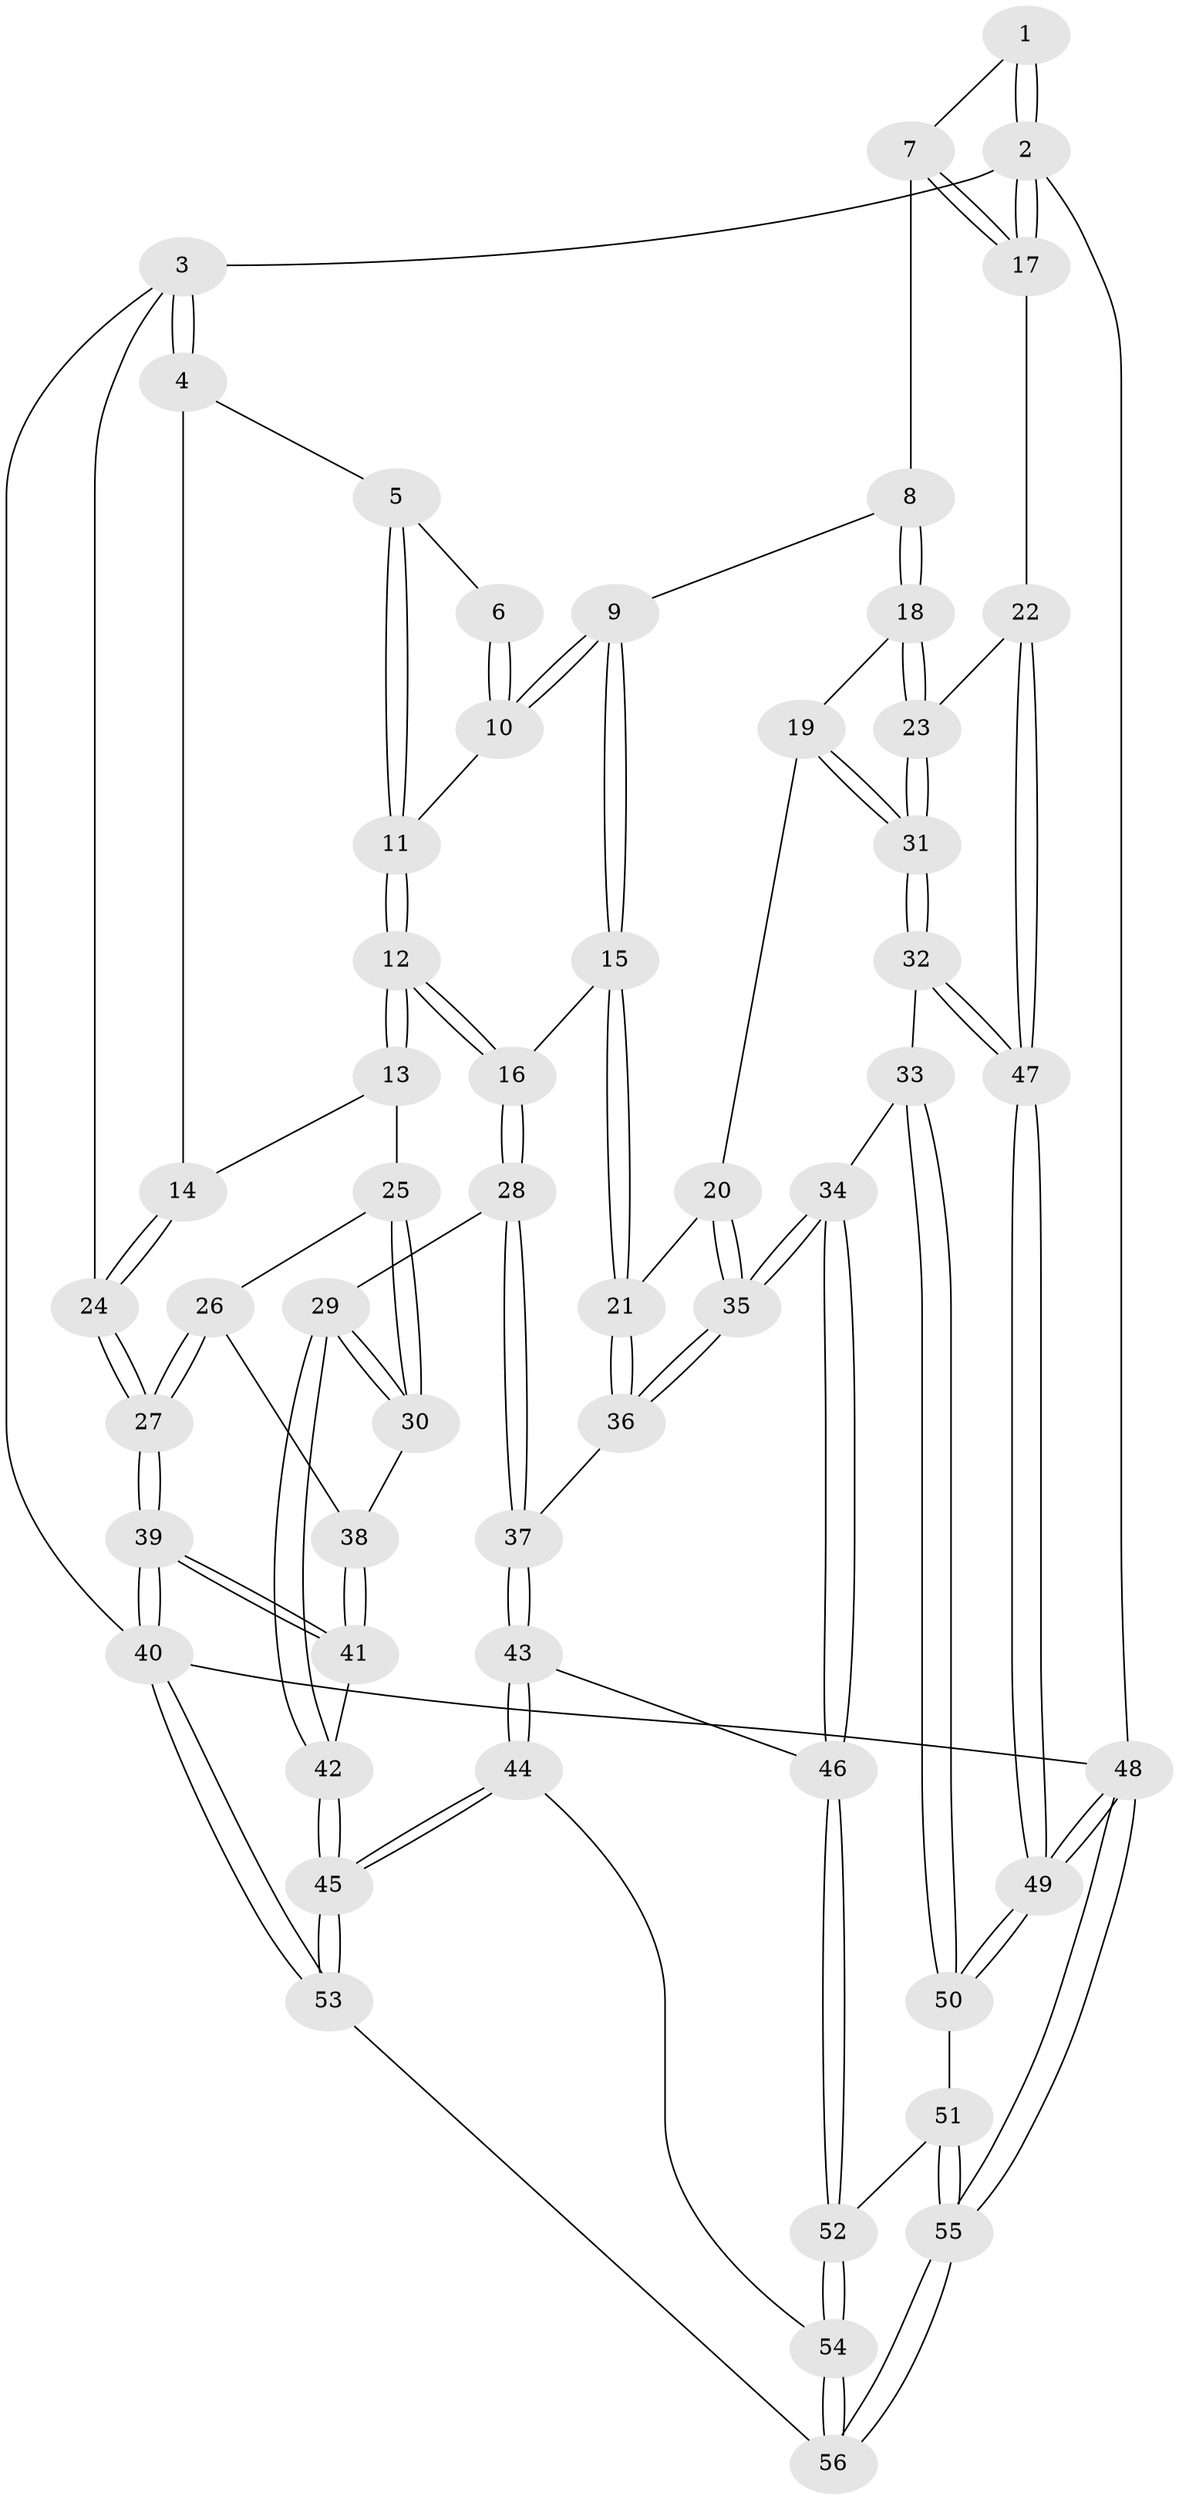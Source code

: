 // Generated by graph-tools (version 1.1) at 2025/03/03/09/25 03:03:21]
// undirected, 56 vertices, 137 edges
graph export_dot {
graph [start="1"]
  node [color=gray90,style=filled];
  1 [pos="+0.7923922384940909+0"];
  2 [pos="+1+0"];
  3 [pos="+0+0"];
  4 [pos="+0.009722880915590088+0"];
  5 [pos="+0.17079145906641574+0"];
  6 [pos="+0.668324077201411+0"];
  7 [pos="+0.8315303297265091+0.14044894588246648"];
  8 [pos="+0.8239915504357621+0.14935188640997307"];
  9 [pos="+0.6227396489145124+0.1768864584206332"];
  10 [pos="+0.6202807779417523+0.17412763612724966"];
  11 [pos="+0.2519785980547587+0"];
  12 [pos="+0.3100280765026457+0.2918514164044753"];
  13 [pos="+0.08344648694523803+0.3456963801345272"];
  14 [pos="+0.08036450142499693+0.3404912372304203"];
  15 [pos="+0.5939362327026353+0.2722489773583381"];
  16 [pos="+0.3176521156410819+0.30751892182814433"];
  17 [pos="+1+0.155741395636443"];
  18 [pos="+0.8348108895538583+0.2918948871490624"];
  19 [pos="+0.7353702140284119+0.3850037395945421"];
  20 [pos="+0.7259273091427894+0.38614665769859197"];
  21 [pos="+0.6244426045503457+0.3811071990920281"];
  22 [pos="+1+0.3699416990966525"];
  23 [pos="+0.9605670177093962+0.40414711539845527"];
  24 [pos="+0+0.24265320381747701"];
  25 [pos="+0.0800652899472496+0.35978379922896775"];
  26 [pos="+0.015574560832464222+0.44133014658540676"];
  27 [pos="+0+0.4794283267776592"];
  28 [pos="+0.3189942904344348+0.32200513205375253"];
  29 [pos="+0.2540868162623772+0.45843536930592776"];
  30 [pos="+0.18557498308855058+0.46289944735371996"];
  31 [pos="+0.8557383115495604+0.5382943855865611"];
  32 [pos="+0.8415946408428723+0.6053746115898216"];
  33 [pos="+0.837320114342229+0.6083380679039633"];
  34 [pos="+0.7631260850610964+0.6219492826526979"];
  35 [pos="+0.7186984637994479+0.5758473550634463"];
  36 [pos="+0.5704578494482396+0.4670196838050393"];
  37 [pos="+0.5226697596487668+0.49164996469490274"];
  38 [pos="+0.10573122109683118+0.49747057427405056"];
  39 [pos="+0+0.7750765550815253"];
  40 [pos="+0+1"];
  41 [pos="+0.09413961441361017+0.5716083736085994"];
  42 [pos="+0.30728765970329563+0.6842705804642588"];
  43 [pos="+0.44031480295966136+0.6968059321074501"];
  44 [pos="+0.4279450660260956+0.7096314743621251"];
  45 [pos="+0.3426168152716171+0.7508260220263338"];
  46 [pos="+0.7253182722718639+0.6589994874639264"];
  47 [pos="+1+0.7375801175432283"];
  48 [pos="+1+1"];
  49 [pos="+1+1"];
  50 [pos="+0.8653542979806358+0.8308866754254727"];
  51 [pos="+0.7456469091194214+0.8699421121791254"];
  52 [pos="+0.7090664040907092+0.8579906406867085"];
  53 [pos="+0.13908812751692484+1"];
  54 [pos="+0.6880940417078013+0.8645121661005858"];
  55 [pos="+0.9374098170718419+1"];
  56 [pos="+0.49043234446534695+1"];
  1 -- 2;
  1 -- 2;
  1 -- 7;
  2 -- 3;
  2 -- 17;
  2 -- 17;
  2 -- 48;
  3 -- 4;
  3 -- 4;
  3 -- 24;
  3 -- 40;
  4 -- 5;
  4 -- 14;
  5 -- 6;
  5 -- 11;
  5 -- 11;
  6 -- 10;
  6 -- 10;
  7 -- 8;
  7 -- 17;
  7 -- 17;
  8 -- 9;
  8 -- 18;
  8 -- 18;
  9 -- 10;
  9 -- 10;
  9 -- 15;
  9 -- 15;
  10 -- 11;
  11 -- 12;
  11 -- 12;
  12 -- 13;
  12 -- 13;
  12 -- 16;
  12 -- 16;
  13 -- 14;
  13 -- 25;
  14 -- 24;
  14 -- 24;
  15 -- 16;
  15 -- 21;
  15 -- 21;
  16 -- 28;
  16 -- 28;
  17 -- 22;
  18 -- 19;
  18 -- 23;
  18 -- 23;
  19 -- 20;
  19 -- 31;
  19 -- 31;
  20 -- 21;
  20 -- 35;
  20 -- 35;
  21 -- 36;
  21 -- 36;
  22 -- 23;
  22 -- 47;
  22 -- 47;
  23 -- 31;
  23 -- 31;
  24 -- 27;
  24 -- 27;
  25 -- 26;
  25 -- 30;
  25 -- 30;
  26 -- 27;
  26 -- 27;
  26 -- 38;
  27 -- 39;
  27 -- 39;
  28 -- 29;
  28 -- 37;
  28 -- 37;
  29 -- 30;
  29 -- 30;
  29 -- 42;
  29 -- 42;
  30 -- 38;
  31 -- 32;
  31 -- 32;
  32 -- 33;
  32 -- 47;
  32 -- 47;
  33 -- 34;
  33 -- 50;
  33 -- 50;
  34 -- 35;
  34 -- 35;
  34 -- 46;
  34 -- 46;
  35 -- 36;
  35 -- 36;
  36 -- 37;
  37 -- 43;
  37 -- 43;
  38 -- 41;
  38 -- 41;
  39 -- 40;
  39 -- 40;
  39 -- 41;
  39 -- 41;
  40 -- 53;
  40 -- 53;
  40 -- 48;
  41 -- 42;
  42 -- 45;
  42 -- 45;
  43 -- 44;
  43 -- 44;
  43 -- 46;
  44 -- 45;
  44 -- 45;
  44 -- 54;
  45 -- 53;
  45 -- 53;
  46 -- 52;
  46 -- 52;
  47 -- 49;
  47 -- 49;
  48 -- 49;
  48 -- 49;
  48 -- 55;
  48 -- 55;
  49 -- 50;
  49 -- 50;
  50 -- 51;
  51 -- 52;
  51 -- 55;
  51 -- 55;
  52 -- 54;
  52 -- 54;
  53 -- 56;
  54 -- 56;
  54 -- 56;
  55 -- 56;
  55 -- 56;
}
